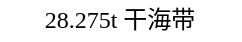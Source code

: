 <mxfile version="20.4.1" type="github" pages="2">
  <diagram id="1ZSwXiSNdYYqJziJmsc9" name="Page-1">
    <mxGraphModel dx="2004" dy="1348" grid="1" gridSize="10" guides="1" tooltips="1" connect="1" arrows="1" fold="1" page="1" pageScale="1" pageWidth="1169" pageHeight="827" math="0" shadow="0">
      <root>
        <mxCell id="0" />
        <mxCell id="1" parent="0" />
        <mxCell id="7I6LDp2iSFCCw0TSjybL-15" value="28.275t 干海带" style="text;html=1;strokeColor=none;fillColor=none;align=center;verticalAlign=middle;whiteSpace=wrap;rounded=0;fontFamily=Noto Sans Simplified Chinese;fontSource=https%3A%2F%2Ffonts.googleapis.com%2Fcss%3Ffamily%3DNoto%2BSans%2BSimplified%2BChinese;movable=0;resizable=0;rotatable=0;deletable=0;editable=0;connectable=0;" parent="1" vertex="1">
          <mxGeometry x="16" y="263" width="120" height="20" as="geometry" />
        </mxCell>
      </root>
    </mxGraphModel>
  </diagram>
  <diagram id="umMzKI3uIAlJp1IiMN67" name="Page-2">
    <mxGraphModel dx="1055" dy="709" grid="1" gridSize="10" guides="1" tooltips="1" connect="1" arrows="1" fold="1" page="1" pageScale="1" pageWidth="1169" pageHeight="827" math="0" shadow="0">
      <root>
        <mxCell id="0" />
        <mxCell id="1" parent="0" />
        <mxCell id="Tzc9XN7exIwDATRf605q-1" value="" style="edgeStyle=orthogonalEdgeStyle;rounded=0;orthogonalLoop=1;jettySize=auto;html=1;strokeWidth=2;fontFamily=Noto Sans Simplified Chinese;fontSource=https%3A%2F%2Ffonts.googleapis.com%2Fcss%3Ffamily%3DNoto%2BSans%2BSimplified%2BChinese;fontSize=17;" edge="1" parent="1" source="Tzc9XN7exIwDATRf605q-2" target="Tzc9XN7exIwDATRf605q-13">
          <mxGeometry relative="1" as="geometry" />
        </mxCell>
        <mxCell id="Tzc9XN7exIwDATRf605q-2" value="&lt;b&gt;&lt;font style=&quot;font-size: 17px;&quot;&gt;润水蒸料&lt;/font&gt;&lt;/b&gt;" style="rounded=0;whiteSpace=wrap;html=1;fontFamily=Noto Sans Simplified Chinese;fontSource=https%3A%2F%2Ffonts.googleapis.com%2Fcss%3Ffamily%3DNoto%2BSans%2BSimplified%2BChinese;" vertex="1" parent="1">
          <mxGeometry x="300" y="270" width="180" height="30" as="geometry" />
        </mxCell>
        <mxCell id="Tzc9XN7exIwDATRf605q-3" value="" style="endArrow=classic;html=1;rounded=0;entryX=0.75;entryY=0;entryDx=0;entryDy=0;strokeWidth=2;fontFamily=Noto Sans Simplified Chinese;fontSource=https%3A%2F%2Ffonts.googleapis.com%2Fcss%3Ffamily%3DNoto%2BSans%2BSimplified%2BChinese;" edge="1" parent="1" target="Tzc9XN7exIwDATRf605q-2">
          <mxGeometry width="50" height="50" relative="1" as="geometry">
            <mxPoint x="20" y="120" as="sourcePoint" />
            <mxPoint x="420" y="160" as="targetPoint" />
            <Array as="points">
              <mxPoint x="435" y="120" />
            </Array>
          </mxGeometry>
        </mxCell>
        <mxCell id="Tzc9XN7exIwDATRf605q-4" value="" style="endArrow=classic;html=1;rounded=0;entryX=0.5;entryY=0;entryDx=0;entryDy=0;strokeWidth=2;fontFamily=Noto Sans Simplified Chinese;fontSource=https%3A%2F%2Ffonts.googleapis.com%2Fcss%3Ffamily%3DNoto%2BSans%2BSimplified%2BChinese;" edge="1" parent="1" target="Tzc9XN7exIwDATRf605q-2">
          <mxGeometry width="50" height="50" relative="1" as="geometry">
            <mxPoint x="20" y="160" as="sourcePoint" />
            <mxPoint x="442.5" y="290" as="targetPoint" />
            <Array as="points">
              <mxPoint x="390" y="160" />
            </Array>
          </mxGeometry>
        </mxCell>
        <mxCell id="Tzc9XN7exIwDATRf605q-5" value="" style="endArrow=classic;html=1;rounded=0;entryX=0.25;entryY=0;entryDx=0;entryDy=0;strokeWidth=2;fontFamily=Noto Sans Simplified Chinese;fontSource=https%3A%2F%2Ffonts.googleapis.com%2Fcss%3Ffamily%3DNoto%2BSans%2BSimplified%2BChinese;" edge="1" parent="1" target="Tzc9XN7exIwDATRf605q-2">
          <mxGeometry width="50" height="50" relative="1" as="geometry">
            <mxPoint x="20" y="200" as="sourcePoint" />
            <mxPoint x="375" y="310" as="targetPoint" />
            <Array as="points">
              <mxPoint x="345" y="200" />
            </Array>
          </mxGeometry>
        </mxCell>
        <mxCell id="Tzc9XN7exIwDATRf605q-6" value="50.895t 黑豆豆粕" style="text;html=1;strokeColor=none;fillColor=none;align=left;verticalAlign=middle;whiteSpace=wrap;rounded=0;fontFamily=Noto Sans Simplified Chinese;fontSource=https%3A%2F%2Ffonts.googleapis.com%2Fcss%3Ffamily%3DNoto%2BSans%2BSimplified%2BChinese;" vertex="1" parent="1">
          <mxGeometry x="20" y="180" width="120" height="20" as="geometry" />
        </mxCell>
        <mxCell id="Tzc9XN7exIwDATRf605q-7" value="33.930t 麸皮" style="text;html=1;strokeColor=none;fillColor=none;align=left;verticalAlign=middle;whiteSpace=wrap;rounded=0;fontFamily=Noto Sans Simplified Chinese;fontSource=https%3A%2F%2Ffonts.googleapis.com%2Fcss%3Ffamily%3DNoto%2BSans%2BSimplified%2BChinese;" vertex="1" parent="1">
          <mxGeometry x="20" y="140" width="120" height="20" as="geometry" />
        </mxCell>
        <mxCell id="Tzc9XN7exIwDATRf605q-8" value="78.520t 水" style="text;html=1;strokeColor=none;fillColor=none;align=left;verticalAlign=middle;whiteSpace=wrap;rounded=0;fontFamily=Noto Sans Simplified Chinese;fontSource=https%3A%2F%2Ffonts.googleapis.com%2Fcss%3Ffamily%3DNoto%2BSans%2BSimplified%2BChinese;" vertex="1" parent="1">
          <mxGeometry x="20" y="100" width="120" height="20" as="geometry" />
        </mxCell>
        <mxCell id="Tzc9XN7exIwDATRf605q-9" value="" style="edgeStyle=orthogonalEdgeStyle;rounded=0;orthogonalLoop=1;jettySize=auto;html=1;strokeWidth=2;fontFamily=Noto Sans Simplified Chinese;fontSource=https%3A%2F%2Ffonts.googleapis.com%2Fcss%3Ffamily%3DNoto%2BSans%2BSimplified%2BChinese;fontSize=17;" edge="1" parent="1" source="Tzc9XN7exIwDATRf605q-10" target="Tzc9XN7exIwDATRf605q-2">
          <mxGeometry relative="1" as="geometry" />
        </mxCell>
        <mxCell id="Tzc9XN7exIwDATRf605q-10" value="&lt;span style=&quot;font-size: 17px;&quot;&gt;&lt;b&gt;原料粉碎&lt;/b&gt;&lt;/span&gt;" style="rounded=0;whiteSpace=wrap;html=1;fontFamily=Noto Sans Simplified Chinese;fontSource=https%3A%2F%2Ffonts.googleapis.com%2Fcss%3Ffamily%3DNoto%2BSans%2BSimplified%2BChinese;" vertex="1" parent="1">
          <mxGeometry x="140" y="270" width="130" height="30" as="geometry" />
        </mxCell>
        <mxCell id="Tzc9XN7exIwDATRf605q-11" value="" style="endArrow=classic;html=1;rounded=0;strokeWidth=2;fontFamily=Noto Sans Simplified Chinese;fontSource=https%3A%2F%2Ffonts.googleapis.com%2Fcss%3Ffamily%3DNoto%2BSans%2BSimplified%2BChinese;" edge="1" parent="1">
          <mxGeometry width="50" height="50" relative="1" as="geometry">
            <mxPoint x="15" y="284.58" as="sourcePoint" />
            <mxPoint x="140" y="284.58" as="targetPoint" />
            <Array as="points" />
          </mxGeometry>
        </mxCell>
        <mxCell id="Tzc9XN7exIwDATRf605q-12" value="&lt;font style=&quot;font-size: 12px;&quot;&gt;成曲量136.76t&lt;/font&gt;" style="edgeStyle=orthogonalEdgeStyle;rounded=0;orthogonalLoop=1;jettySize=auto;html=1;strokeWidth=2;fontFamily=Noto Sans Simplified Chinese;fontSource=https%3A%2F%2Ffonts.googleapis.com%2Fcss%3Ffamily%3DNoto%2BSans%2BSimplified%2BChinese;fontSize=17;" edge="1" parent="1" source="Tzc9XN7exIwDATRf605q-13" target="Tzc9XN7exIwDATRf605q-18">
          <mxGeometry relative="1" as="geometry" />
        </mxCell>
        <mxCell id="Tzc9XN7exIwDATRf605q-13" value="&lt;span style=&quot;font-size: 17px;&quot;&gt;&lt;b&gt;制曲工序&lt;/b&gt;&lt;/span&gt;" style="rounded=0;whiteSpace=wrap;html=1;fontFamily=Noto Sans Simplified Chinese;fontSource=https%3A%2F%2Ffonts.googleapis.com%2Fcss%3Ffamily%3DNoto%2BSans%2BSimplified%2BChinese;" vertex="1" parent="1">
          <mxGeometry x="580" y="270" width="180" height="30" as="geometry" />
        </mxCell>
        <mxCell id="Tzc9XN7exIwDATRf605q-14" value="熟料188.92t" style="text;html=1;strokeColor=none;fillColor=none;align=center;verticalAlign=middle;whiteSpace=wrap;rounded=0;fontFamily=Noto Sans Simplified Chinese;fontSource=https%3A%2F%2Ffonts.googleapis.com%2Fcss%3Ffamily%3DNoto%2BSans%2BSimplified%2BChinese;" vertex="1" parent="1">
          <mxGeometry x="480" y="264" width="100" height="20" as="geometry" />
        </mxCell>
        <mxCell id="Tzc9XN7exIwDATRf605q-15" value="" style="endArrow=classic;html=1;rounded=0;strokeWidth=2;fontFamily=Noto Sans Simplified Chinese;fontSource=https%3A%2F%2Ffonts.googleapis.com%2Fcss%3Ffamily%3DNoto%2BSans%2BSimplified%2BChinese;" edge="1" parent="1" target="Tzc9XN7exIwDATRf605q-13">
          <mxGeometry width="50" height="50" relative="1" as="geometry">
            <mxPoint x="20" y="80" as="sourcePoint" />
            <mxPoint x="675" y="220" as="targetPoint" />
            <Array as="points">
              <mxPoint x="670" y="80" />
            </Array>
          </mxGeometry>
        </mxCell>
        <mxCell id="Tzc9XN7exIwDATRf605q-16" value="45.2kg 米曲霉种菌" style="text;html=1;strokeColor=none;fillColor=none;align=left;verticalAlign=middle;whiteSpace=wrap;rounded=0;fontFamily=Noto Sans Simplified Chinese;fontSource=https%3A%2F%2Ffonts.googleapis.com%2Fcss%3Ffamily%3DNoto%2BSans%2BSimplified%2BChinese;" vertex="1" parent="1">
          <mxGeometry x="20" y="60" width="120" height="20" as="geometry" />
        </mxCell>
        <mxCell id="Tzc9XN7exIwDATRf605q-17" value="成熟菌醅254.28t" style="edgeStyle=orthogonalEdgeStyle;rounded=0;orthogonalLoop=1;jettySize=auto;html=1;strokeWidth=2;fontFamily=Noto Sans Simplified Chinese;fontSource=https%3A%2F%2Ffonts.googleapis.com%2Fcss%3Ffamily%3DNoto%2BSans%2BSimplified%2BChinese;fontSize=12;" edge="1" parent="1" source="Tzc9XN7exIwDATRf605q-18" target="Tzc9XN7exIwDATRf605q-28">
          <mxGeometry relative="1" as="geometry" />
        </mxCell>
        <mxCell id="Tzc9XN7exIwDATRf605q-18" value="&lt;span style=&quot;font-size: 17px;&quot;&gt;&lt;b&gt;发酵工序&lt;/b&gt;&lt;/span&gt;" style="rounded=0;whiteSpace=wrap;html=1;fontFamily=Noto Sans Simplified Chinese;fontSource=https%3A%2F%2Ffonts.googleapis.com%2Fcss%3Ffamily%3DNoto%2BSans%2BSimplified%2BChinese;" vertex="1" parent="1">
          <mxGeometry x="580" y="360" width="180" height="30" as="geometry" />
        </mxCell>
        <mxCell id="Tzc9XN7exIwDATRf605q-19" value="" style="edgeStyle=orthogonalEdgeStyle;rounded=0;orthogonalLoop=1;jettySize=auto;html=1;strokeWidth=2;fontFamily=Noto Sans Simplified Chinese;fontSource=https%3A%2F%2Ffonts.googleapis.com%2Fcss%3Ffamily%3DNoto%2BSans%2BSimplified%2BChinese;fontSize=17;" edge="1" parent="1" source="Tzc9XN7exIwDATRf605q-20" target="Tzc9XN7exIwDATRf605q-18">
          <mxGeometry relative="1" as="geometry" />
        </mxCell>
        <mxCell id="Tzc9XN7exIwDATRf605q-20" value="&lt;b&gt;&lt;font style=&quot;font-size: 17px;&quot;&gt;配置盐水&lt;/font&gt;&lt;/b&gt;" style="rounded=0;whiteSpace=wrap;html=1;fontFamily=Noto Sans Simplified Chinese;fontSource=https%3A%2F%2Ffonts.googleapis.com%2Fcss%3Ffamily%3DNoto%2BSans%2BSimplified%2BChinese;" vertex="1" parent="1">
          <mxGeometry x="300" y="360" width="180" height="30" as="geometry" />
        </mxCell>
        <mxCell id="Tzc9XN7exIwDATRf605q-21" value="" style="endArrow=classic;html=1;rounded=0;strokeWidth=2;fontFamily=Noto Sans Simplified Chinese;fontSource=https%3A%2F%2Ffonts.googleapis.com%2Fcss%3Ffamily%3DNoto%2BSans%2BSimplified%2BChinese;" edge="1" parent="1">
          <mxGeometry width="50" height="50" relative="1" as="geometry">
            <mxPoint x="175" y="376.58" as="sourcePoint" />
            <mxPoint x="300" y="376.58" as="targetPoint" />
            <Array as="points" />
          </mxGeometry>
        </mxCell>
        <mxCell id="Tzc9XN7exIwDATRf605q-22" value="食盐14.82t" style="text;html=1;strokeColor=none;fillColor=none;align=center;verticalAlign=middle;whiteSpace=wrap;rounded=0;fontFamily=Noto Sans Simplified Chinese;fontSource=https%3A%2F%2Ffonts.googleapis.com%2Fcss%3Ffamily%3DNoto%2BSans%2BSimplified%2BChinese;" vertex="1" parent="1">
          <mxGeometry x="176" y="355" width="120" height="20" as="geometry" />
        </mxCell>
        <mxCell id="Tzc9XN7exIwDATRf605q-23" value="水105.3t" style="text;html=1;strokeColor=none;fillColor=none;align=center;verticalAlign=middle;whiteSpace=wrap;rounded=0;fontFamily=Noto Sans Simplified Chinese;fontSource=https%3A%2F%2Ffonts.googleapis.com%2Fcss%3Ffamily%3DNoto%2BSans%2BSimplified%2BChinese;" vertex="1" parent="1">
          <mxGeometry x="176" y="377" width="120" height="20" as="geometry" />
        </mxCell>
        <mxCell id="Tzc9XN7exIwDATRf605q-24" value="&lt;span style=&quot;background-color: rgb(255, 255, 255);&quot;&gt;盐水120.12t&lt;/span&gt;" style="text;html=1;strokeColor=none;fillColor=none;align=center;verticalAlign=middle;whiteSpace=wrap;rounded=0;fontFamily=Noto Sans Simplified Chinese;fontSource=https%3A%2F%2Ffonts.googleapis.com%2Fcss%3Ffamily%3DNoto%2BSans%2BSimplified%2BChinese;" vertex="1" parent="1">
          <mxGeometry x="480" y="354" width="100" height="20" as="geometry" />
        </mxCell>
        <mxCell id="Tzc9XN7exIwDATRf605q-25" value="生酱油444.6t" style="edgeStyle=orthogonalEdgeStyle;rounded=0;orthogonalLoop=1;jettySize=auto;html=1;strokeWidth=2;fontFamily=Noto Sans Simplified Chinese;fontSource=https%3A%2F%2Ffonts.googleapis.com%2Fcss%3Ffamily%3DNoto%2BSans%2BSimplified%2BChinese;fontSize=12;" edge="1" parent="1" source="Tzc9XN7exIwDATRf605q-28" target="Tzc9XN7exIwDATRf605q-33">
          <mxGeometry relative="1" as="geometry" />
        </mxCell>
        <mxCell id="Tzc9XN7exIwDATRf605q-26" style="edgeStyle=orthogonalEdgeStyle;rounded=0;orthogonalLoop=1;jettySize=auto;html=1;exitX=0.25;exitY=1;exitDx=0;exitDy=0;strokeWidth=2;fontFamily=Noto Sans Simplified Chinese;fontSource=https%3A%2F%2Ffonts.googleapis.com%2Fcss%3Ffamily%3DNoto%2BSans%2BSimplified%2BChinese;fontSize=12;entryX=0;entryY=0.5;entryDx=0;entryDy=0;" edge="1" parent="1" source="Tzc9XN7exIwDATRf605q-28" target="Tzc9XN7exIwDATRf605q-37">
          <mxGeometry relative="1" as="geometry">
            <mxPoint x="470" y="590" as="targetPoint" />
            <Array as="points">
              <mxPoint x="625" y="510" />
              <mxPoint x="520" y="510" />
              <mxPoint x="520" y="605" />
            </Array>
          </mxGeometry>
        </mxCell>
        <mxCell id="Tzc9XN7exIwDATRf605q-27" value="酱渣180.96t" style="edgeLabel;html=1;align=center;verticalAlign=middle;resizable=0;points=[];fontSize=12;fontFamily=Noto Sans Simplified Chinese;" vertex="1" connectable="0" parent="Tzc9XN7exIwDATRf605q-26">
          <mxGeometry x="0.324" y="-1" relative="1" as="geometry">
            <mxPoint x="16" y="-1" as="offset" />
          </mxGeometry>
        </mxCell>
        <mxCell id="Tzc9XN7exIwDATRf605q-28" value="&lt;span style=&quot;font-size: 17px;&quot;&gt;&lt;b&gt;连续浸出&lt;/b&gt;&lt;/span&gt;" style="rounded=0;whiteSpace=wrap;html=1;fontFamily=Noto Sans Simplified Chinese;fontSource=https%3A%2F%2Ffonts.googleapis.com%2Fcss%3Ffamily%3DNoto%2BSans%2BSimplified%2BChinese;" vertex="1" parent="1">
          <mxGeometry x="580" y="450" width="180" height="30" as="geometry" />
        </mxCell>
        <mxCell id="Tzc9XN7exIwDATRf605q-29" value="" style="endArrow=classic;html=1;rounded=0;strokeWidth=2;fontFamily=Noto Sans Simplified Chinese;fontSource=https%3A%2F%2Ffonts.googleapis.com%2Fcss%3Ffamily%3DNoto%2BSans%2BSimplified%2BChinese;" edge="1" parent="1">
          <mxGeometry width="50" height="50" relative="1" as="geometry">
            <mxPoint x="455" y="465.58" as="sourcePoint" />
            <mxPoint x="580" y="465.58" as="targetPoint" />
            <Array as="points" />
          </mxGeometry>
        </mxCell>
        <mxCell id="Tzc9XN7exIwDATRf605q-30" value="食盐26.78t" style="text;html=1;strokeColor=none;fillColor=none;align=center;verticalAlign=middle;whiteSpace=wrap;rounded=0;fontFamily=Noto Sans Simplified Chinese;fontSource=https%3A%2F%2Ffonts.googleapis.com%2Fcss%3Ffamily%3DNoto%2BSans%2BSimplified%2BChinese;" vertex="1" parent="1">
          <mxGeometry x="456" y="444" width="120" height="20" as="geometry" />
        </mxCell>
        <mxCell id="Tzc9XN7exIwDATRf605q-31" value="水344.5t" style="text;html=1;strokeColor=none;fillColor=none;align=center;verticalAlign=middle;whiteSpace=wrap;rounded=0;fontFamily=Noto Sans Simplified Chinese;fontSource=https%3A%2F%2Ffonts.googleapis.com%2Fcss%3Ffamily%3DNoto%2BSans%2BSimplified%2BChinese;" vertex="1" parent="1">
          <mxGeometry x="456" y="466" width="120" height="20" as="geometry" />
        </mxCell>
        <mxCell id="Tzc9XN7exIwDATRf605q-32" value="" style="edgeStyle=orthogonalEdgeStyle;rounded=0;orthogonalLoop=1;jettySize=auto;html=1;strokeWidth=2;fontFamily=Noto Sans Simplified Chinese;fontSource=https%3A%2F%2Ffonts.googleapis.com%2Fcss%3Ffamily%3DNoto%2BSans%2BSimplified%2BChinese;fontSize=12;" edge="1" parent="1" source="Tzc9XN7exIwDATRf605q-33" target="Tzc9XN7exIwDATRf605q-34">
          <mxGeometry relative="1" as="geometry" />
        </mxCell>
        <mxCell id="Tzc9XN7exIwDATRf605q-33" value="&lt;span style=&quot;font-size: 17px;&quot;&gt;&lt;b&gt;后处理工序&lt;/b&gt;&lt;/span&gt;" style="rounded=0;whiteSpace=wrap;html=1;fontFamily=Noto Sans Simplified Chinese;fontSource=https%3A%2F%2Ffonts.googleapis.com%2Fcss%3Ffamily%3DNoto%2BSans%2BSimplified%2BChinese;" vertex="1" parent="1">
          <mxGeometry x="580" y="540" width="180" height="30" as="geometry" />
        </mxCell>
        <mxCell id="Tzc9XN7exIwDATRf605q-34" value="&lt;span style=&quot;font-size: 17px;&quot;&gt;&lt;b&gt;包装车间&lt;/b&gt;&lt;/span&gt;" style="rounded=0;whiteSpace=wrap;html=1;fontFamily=Noto Sans Simplified Chinese;fontSource=https%3A%2F%2Ffonts.googleapis.com%2Fcss%3Ffamily%3DNoto%2BSans%2BSimplified%2BChinese;" vertex="1" parent="1">
          <mxGeometry x="870" y="540" width="180" height="30" as="geometry" />
        </mxCell>
        <mxCell id="Tzc9XN7exIwDATRf605q-35" value="酱泥144.6t" style="edgeStyle=orthogonalEdgeStyle;rounded=0;orthogonalLoop=1;jettySize=auto;html=1;strokeWidth=2;fontFamily=Noto Sans Simplified Chinese;fontSource=https%3A%2F%2Ffonts.googleapis.com%2Fcss%3Ffamily%3DNoto%2BSans%2BSimplified%2BChinese;fontSize=12;entryX=1;entryY=0.5;entryDx=0;entryDy=0;exitX=0.5;exitY=0;exitDx=0;exitDy=0;" edge="1" parent="1" source="Tzc9XN7exIwDATRf605q-36" target="Tzc9XN7exIwDATRf605q-28">
          <mxGeometry x="-0.379" relative="1" as="geometry">
            <mxPoint x="815" y="460" as="targetPoint" />
            <Array as="points">
              <mxPoint x="815" y="465" />
            </Array>
            <mxPoint as="offset" />
          </mxGeometry>
        </mxCell>
        <mxCell id="Tzc9XN7exIwDATRf605q-36" value="一级酱油300t" style="text;html=1;strokeColor=none;fillColor=none;align=center;verticalAlign=middle;whiteSpace=wrap;rounded=0;fontFamily=Noto Sans Simplified Chinese;fontSource=https%3A%2F%2Ffonts.googleapis.com%2Fcss%3Ffamily%3DNoto%2BSans%2BSimplified%2BChinese;" vertex="1" parent="1">
          <mxGeometry x="765" y="555" width="100" height="20" as="geometry" />
        </mxCell>
        <mxCell id="Tzc9XN7exIwDATRf605q-37" value="&lt;span style=&quot;font-size: 17px;&quot;&gt;&lt;b&gt;卖给有机肥厂商&lt;/b&gt;&lt;/span&gt;" style="rounded=0;whiteSpace=wrap;html=1;fontFamily=Noto Sans Simplified Chinese;fontSource=https%3A%2F%2Ffonts.googleapis.com%2Fcss%3Ffamily%3DNoto%2BSans%2BSimplified%2BChinese;" vertex="1" parent="1">
          <mxGeometry x="870" y="590" width="180" height="30" as="geometry" />
        </mxCell>
      </root>
    </mxGraphModel>
  </diagram>
</mxfile>

